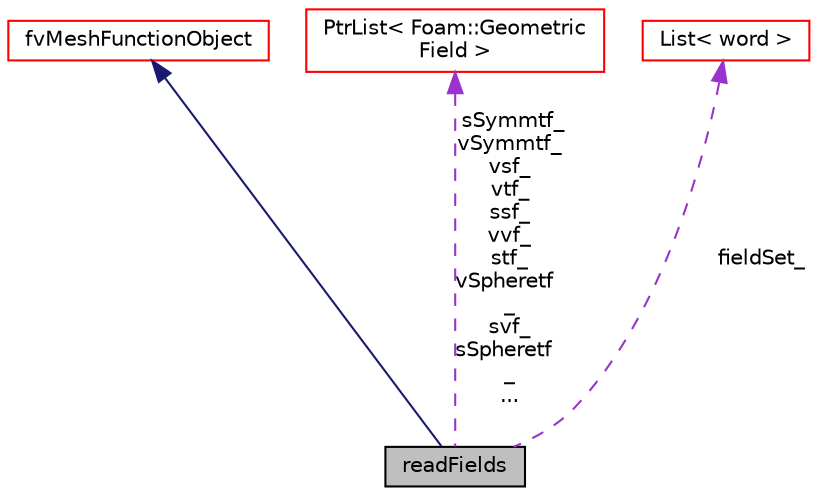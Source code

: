 digraph "readFields"
{
  bgcolor="transparent";
  edge [fontname="Helvetica",fontsize="10",labelfontname="Helvetica",labelfontsize="10"];
  node [fontname="Helvetica",fontsize="10",shape=record];
  Node4 [label="readFields",height=0.2,width=0.4,color="black", fillcolor="grey75", style="filled", fontcolor="black"];
  Node5 -> Node4 [dir="back",color="midnightblue",fontsize="10",style="solid",fontname="Helvetica"];
  Node5 [label="fvMeshFunctionObject",height=0.2,width=0.4,color="red",URL="$a23437.html",tooltip="Specialization of Foam::functionObject for an Foam::fvMesh, providing a reference to the Foam::fvMesh..."];
  Node53 -> Node4 [dir="back",color="darkorchid3",fontsize="10",style="dashed",label=" sSymmtf_\nvSymmtf_\nvsf_\nvtf_\nssf_\nvvf_\nstf_\nvSpheretf\l_\nsvf_\nsSpheretf\l_\n..." ,fontname="Helvetica"];
  Node53 [label="PtrList\< Foam::Geometric\lField \>",height=0.2,width=0.4,color="red",URL="$a27029.html"];
  Node58 -> Node4 [dir="back",color="darkorchid3",fontsize="10",style="dashed",label=" fieldSet_" ,fontname="Helvetica"];
  Node58 [label="List\< word \>",height=0.2,width=0.4,color="red",URL="$a26833.html"];
}
